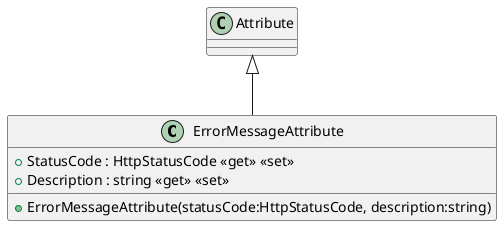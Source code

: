 @startuml
class ErrorMessageAttribute {
    + StatusCode : HttpStatusCode <<get>> <<set>>
    + Description : string <<get>> <<set>>
    + ErrorMessageAttribute(statusCode:HttpStatusCode, description:string)
}
Attribute <|-- ErrorMessageAttribute
@enduml
